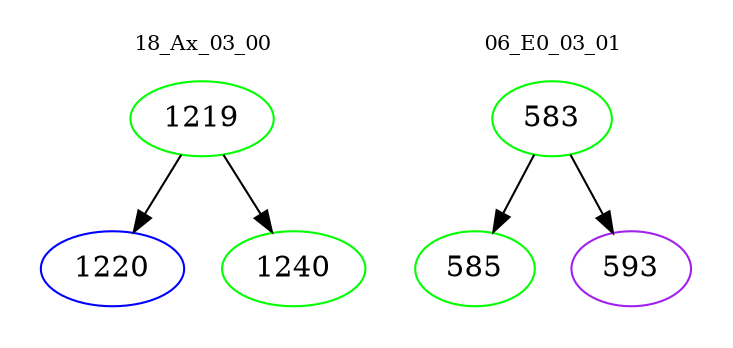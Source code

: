 digraph{
subgraph cluster_0 {
color = white
label = "18_Ax_03_00";
fontsize=10;
T0_1219 [label="1219", color="green"]
T0_1219 -> T0_1220 [color="black"]
T0_1220 [label="1220", color="blue"]
T0_1219 -> T0_1240 [color="black"]
T0_1240 [label="1240", color="green"]
}
subgraph cluster_1 {
color = white
label = "06_E0_03_01";
fontsize=10;
T1_583 [label="583", color="green"]
T1_583 -> T1_585 [color="black"]
T1_585 [label="585", color="green"]
T1_583 -> T1_593 [color="black"]
T1_593 [label="593", color="purple"]
}
}
